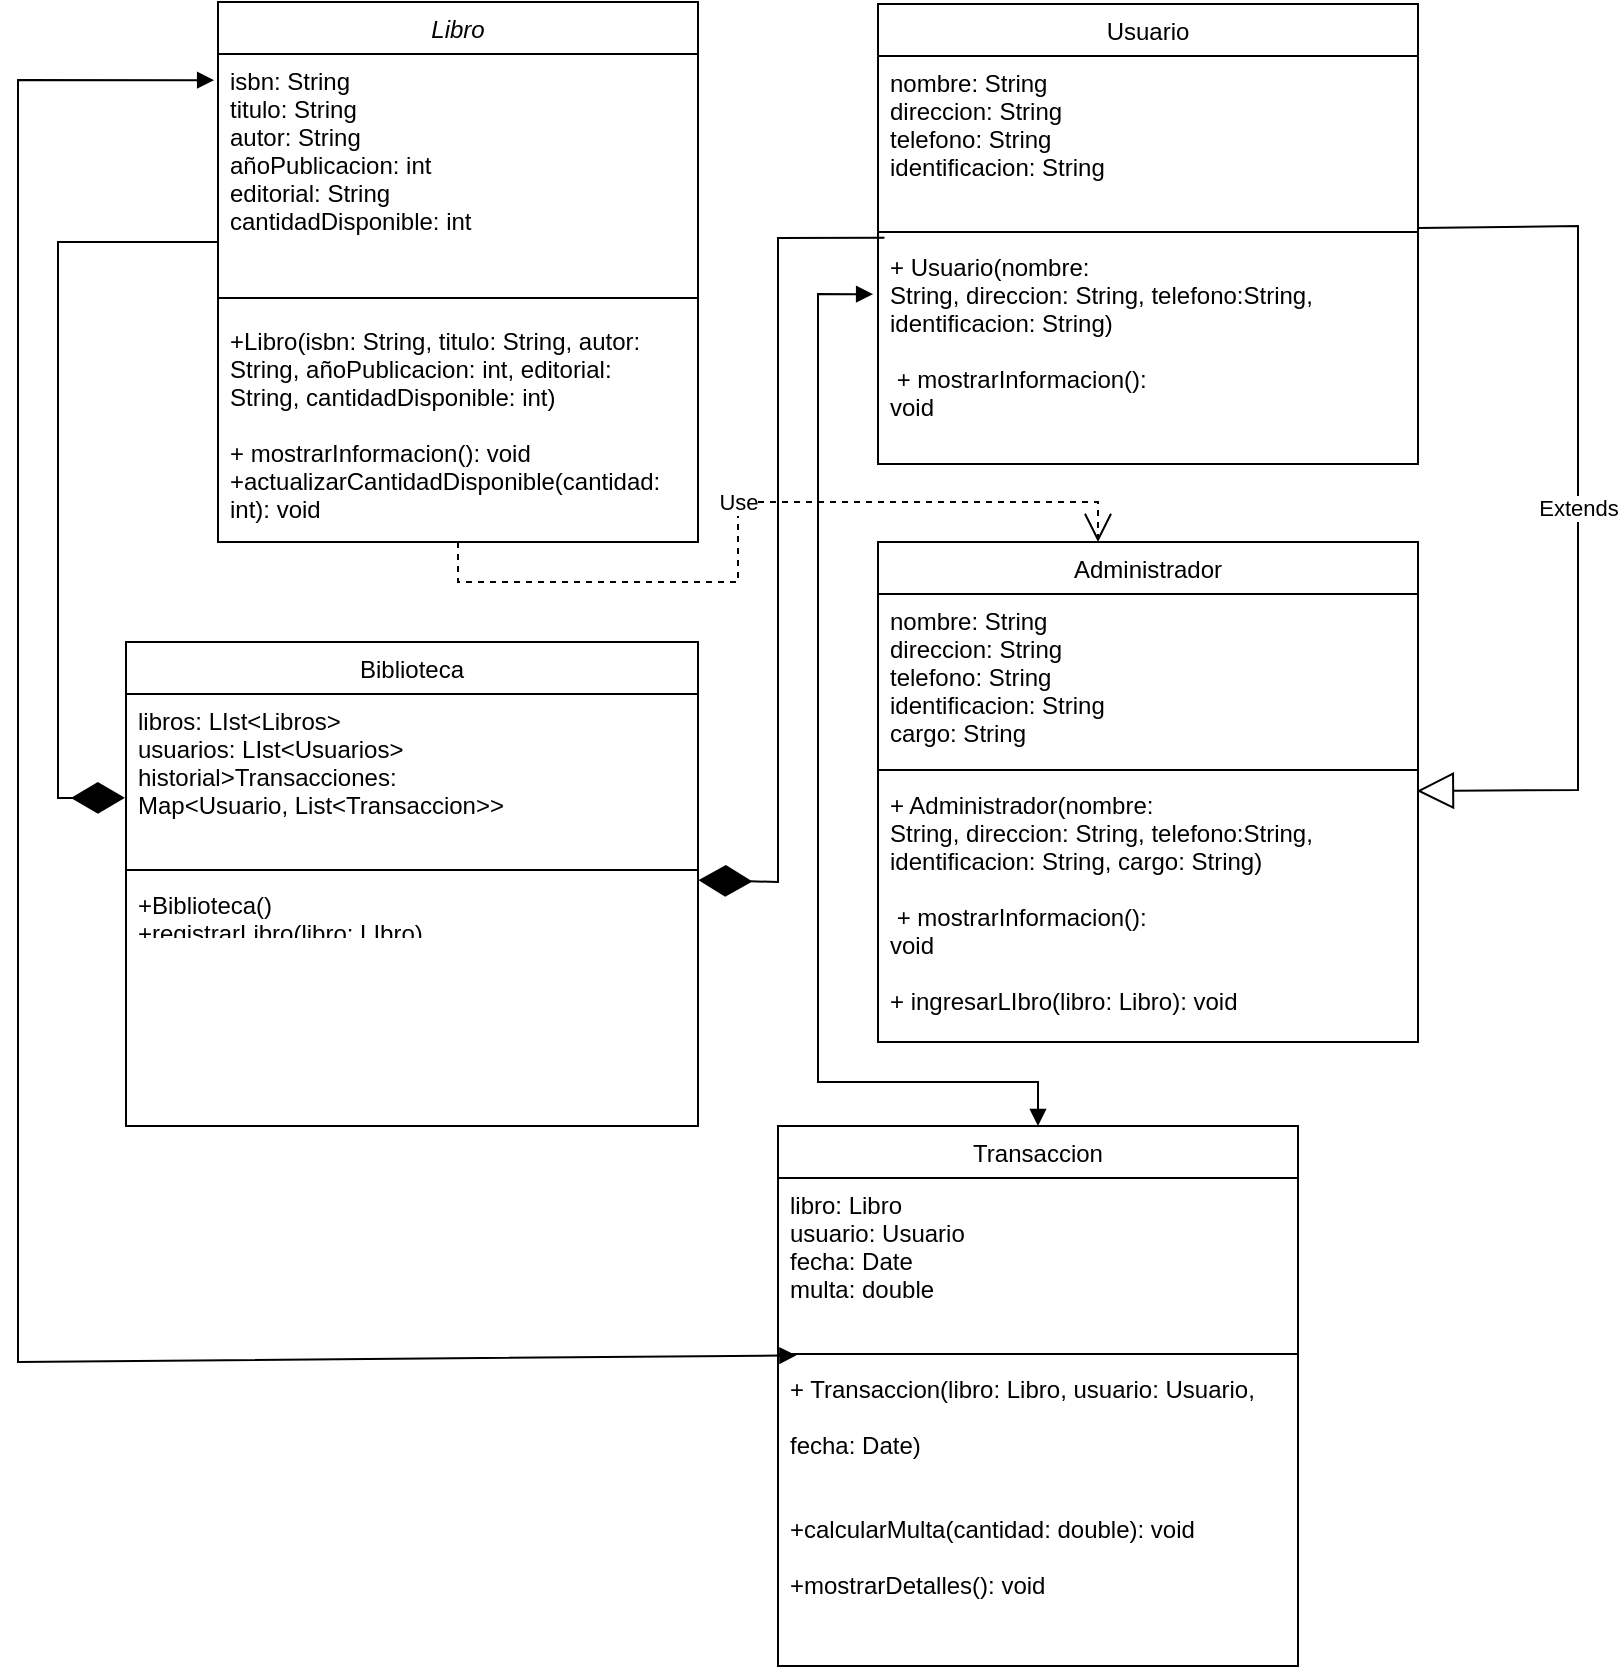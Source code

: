 <mxfile version="23.1.8" type="device">
  <diagram id="C5RBs43oDa-KdzZeNtuy" name="Page-1">
    <mxGraphModel dx="1395" dy="615" grid="1" gridSize="10" guides="1" tooltips="1" connect="1" arrows="1" fold="1" page="1" pageScale="1" pageWidth="827" pageHeight="1169" math="0" shadow="0">
      <root>
        <mxCell id="WIyWlLk6GJQsqaUBKTNV-0" />
        <mxCell id="WIyWlLk6GJQsqaUBKTNV-1" parent="WIyWlLk6GJQsqaUBKTNV-0" />
        <mxCell id="zkfFHV4jXpPFQw0GAbJ--0" value="Libro" style="swimlane;fontStyle=2;align=center;verticalAlign=top;childLayout=stackLayout;horizontal=1;startSize=26;horizontalStack=0;resizeParent=1;resizeLast=0;collapsible=1;marginBottom=0;rounded=0;shadow=0;strokeWidth=1;" parent="WIyWlLk6GJQsqaUBKTNV-1" vertex="1">
          <mxGeometry x="120" y="40" width="240" height="270" as="geometry">
            <mxRectangle x="230" y="140" width="160" height="26" as="alternateBounds" />
          </mxGeometry>
        </mxCell>
        <mxCell id="zkfFHV4jXpPFQw0GAbJ--1" value="isbn: String&#xa;titulo: String&#xa;autor: String&#xa;añoPublicacion: int&#xa;editorial: String&#xa;cantidadDisponible: int&#xa;" style="text;align=left;verticalAlign=top;spacingLeft=4;spacingRight=4;overflow=hidden;rotatable=0;points=[[0,0.5],[1,0.5]];portConstraint=eastwest;" parent="zkfFHV4jXpPFQw0GAbJ--0" vertex="1">
          <mxGeometry y="26" width="240" height="114" as="geometry" />
        </mxCell>
        <mxCell id="zkfFHV4jXpPFQw0GAbJ--4" value="" style="line;html=1;strokeWidth=1;align=left;verticalAlign=middle;spacingTop=-1;spacingLeft=3;spacingRight=3;rotatable=0;labelPosition=right;points=[];portConstraint=eastwest;" parent="zkfFHV4jXpPFQw0GAbJ--0" vertex="1">
          <mxGeometry y="140" width="240" height="16" as="geometry" />
        </mxCell>
        <mxCell id="zkfFHV4jXpPFQw0GAbJ--5" value="+Libro(isbn: String, titulo: String, autor: &#xa;String, añoPublicacion: int, editorial:&#xa;String, cantidadDisponible: int)&#xa;&#xa;+ mostrarInformacion(): void&#xa;+actualizarCantidadDisponible(cantidad: &#xa;int): void&#xa;:&#xa;&#xa;" style="text;align=left;verticalAlign=top;spacingLeft=4;spacingRight=4;overflow=hidden;rotatable=0;points=[[0,0.5],[1,0.5]];portConstraint=eastwest;" parent="zkfFHV4jXpPFQw0GAbJ--0" vertex="1">
          <mxGeometry y="156" width="240" height="104" as="geometry" />
        </mxCell>
        <mxCell id="zkfFHV4jXpPFQw0GAbJ--6" value="Transaccion" style="swimlane;fontStyle=0;align=center;verticalAlign=top;childLayout=stackLayout;horizontal=1;startSize=26;horizontalStack=0;resizeParent=1;resizeLast=0;collapsible=1;marginBottom=0;rounded=0;shadow=0;strokeWidth=1;" parent="WIyWlLk6GJQsqaUBKTNV-1" vertex="1">
          <mxGeometry x="400" y="602" width="260" height="270" as="geometry">
            <mxRectangle x="130" y="380" width="160" height="26" as="alternateBounds" />
          </mxGeometry>
        </mxCell>
        <mxCell id="zkfFHV4jXpPFQw0GAbJ--7" value="libro: Libro&#xa;usuario: Usuario&#xa;fecha: Date&#xa;multa: double" style="text;align=left;verticalAlign=top;spacingLeft=4;spacingRight=4;overflow=hidden;rotatable=0;points=[[0,0.5],[1,0.5]];portConstraint=eastwest;" parent="zkfFHV4jXpPFQw0GAbJ--6" vertex="1">
          <mxGeometry y="26" width="260" height="84" as="geometry" />
        </mxCell>
        <mxCell id="zkfFHV4jXpPFQw0GAbJ--9" value="" style="line;html=1;strokeWidth=1;align=left;verticalAlign=middle;spacingTop=-1;spacingLeft=3;spacingRight=3;rotatable=0;labelPosition=right;points=[];portConstraint=eastwest;" parent="zkfFHV4jXpPFQw0GAbJ--6" vertex="1">
          <mxGeometry y="110" width="260" height="8" as="geometry" />
        </mxCell>
        <mxCell id="VN-bMj4uH44U7cWZKBsu-9" value="+ Transaccion(libro: Libro, usuario: Usuario,&#xa;&#xa;fecha: Date)&#xa;&#xa;&#xa;+calcularMulta(cantidad: double): void&#xa;&#xa;+mostrarDetalles(): void" style="text;align=left;verticalAlign=top;spacingLeft=4;spacingRight=4;overflow=hidden;rotatable=0;points=[[0,0.5],[1,0.5]];portConstraint=eastwest;" vertex="1" parent="zkfFHV4jXpPFQw0GAbJ--6">
          <mxGeometry y="118" width="260" height="132" as="geometry" />
        </mxCell>
        <mxCell id="zkfFHV4jXpPFQw0GAbJ--17" value="Usuario" style="swimlane;fontStyle=0;align=center;verticalAlign=top;childLayout=stackLayout;horizontal=1;startSize=26;horizontalStack=0;resizeParent=1;resizeLast=0;collapsible=1;marginBottom=0;rounded=0;shadow=0;strokeWidth=1;" parent="WIyWlLk6GJQsqaUBKTNV-1" vertex="1">
          <mxGeometry x="450" y="41" width="270" height="230" as="geometry">
            <mxRectangle x="550" y="140" width="160" height="26" as="alternateBounds" />
          </mxGeometry>
        </mxCell>
        <mxCell id="zkfFHV4jXpPFQw0GAbJ--18" value="nombre: String                 &#xa;direccion: String              &#xa;telefono: String               &#xa;identificacion: String" style="text;align=left;verticalAlign=top;spacingLeft=4;spacingRight=4;overflow=hidden;rotatable=0;points=[[0,0.5],[1,0.5]];portConstraint=eastwest;" parent="zkfFHV4jXpPFQw0GAbJ--17" vertex="1">
          <mxGeometry y="26" width="270" height="84" as="geometry" />
        </mxCell>
        <mxCell id="zkfFHV4jXpPFQw0GAbJ--23" value="" style="line;html=1;strokeWidth=1;align=left;verticalAlign=middle;spacingTop=-1;spacingLeft=3;spacingRight=3;rotatable=0;labelPosition=right;points=[];portConstraint=eastwest;" parent="zkfFHV4jXpPFQw0GAbJ--17" vertex="1">
          <mxGeometry y="110" width="270" height="8" as="geometry" />
        </mxCell>
        <mxCell id="zkfFHV4jXpPFQw0GAbJ--24" value="+ Usuario(nombre:&#xa;String, direccion: String, telefono:String, &#xa;identificacion: String)&#xa;&#xa; + mostrarInformacion():&#xa;void  " style="text;align=left;verticalAlign=top;spacingLeft=4;spacingRight=4;overflow=hidden;rotatable=0;points=[[0,0.5],[1,0.5]];portConstraint=eastwest;" parent="zkfFHV4jXpPFQw0GAbJ--17" vertex="1">
          <mxGeometry y="118" width="270" height="112" as="geometry" />
        </mxCell>
        <mxCell id="VN-bMj4uH44U7cWZKBsu-2" value="Biblioteca" style="swimlane;fontStyle=0;align=center;verticalAlign=top;childLayout=stackLayout;horizontal=1;startSize=26;horizontalStack=0;resizeParent=1;resizeLast=0;collapsible=1;marginBottom=0;rounded=0;shadow=0;strokeWidth=1;" vertex="1" parent="WIyWlLk6GJQsqaUBKTNV-1">
          <mxGeometry x="74" y="360" width="286" height="242" as="geometry">
            <mxRectangle x="130" y="380" width="160" height="26" as="alternateBounds" />
          </mxGeometry>
        </mxCell>
        <mxCell id="VN-bMj4uH44U7cWZKBsu-3" value="libros: LIst&lt;Libros&gt;&#xa;usuarios: LIst&lt;Usuarios&gt;&#xa;historial&gt;Transacciones:&#xa;Map&lt;Usuario, List&lt;Transaccion&gt;&gt;" style="text;align=left;verticalAlign=top;spacingLeft=4;spacingRight=4;overflow=hidden;rotatable=0;points=[[0,0.5],[1,0.5]];portConstraint=eastwest;" vertex="1" parent="VN-bMj4uH44U7cWZKBsu-2">
          <mxGeometry y="26" width="286" height="84" as="geometry" />
        </mxCell>
        <mxCell id="VN-bMj4uH44U7cWZKBsu-5" value="" style="line;html=1;strokeWidth=1;align=left;verticalAlign=middle;spacingTop=-1;spacingLeft=3;spacingRight=3;rotatable=0;labelPosition=right;points=[];portConstraint=eastwest;" vertex="1" parent="VN-bMj4uH44U7cWZKBsu-2">
          <mxGeometry y="110" width="286" height="8" as="geometry" />
        </mxCell>
        <mxCell id="VN-bMj4uH44U7cWZKBsu-7" value="+Biblioteca()&#xa;+registrarLibro(libro: LIbro)&#xa;registrarUsuario(usuario:Usuario)" style="text;align=left;verticalAlign=top;spacingLeft=4;spacingRight=4;overflow=hidden;rotatable=0;points=[[0,0.5],[1,0.5]];portConstraint=eastwest;" vertex="1" parent="VN-bMj4uH44U7cWZKBsu-2">
          <mxGeometry y="118" width="286" height="26" as="geometry" />
        </mxCell>
        <mxCell id="VN-bMj4uH44U7cWZKBsu-10" value="Administrador" style="swimlane;fontStyle=0;align=center;verticalAlign=top;childLayout=stackLayout;horizontal=1;startSize=26;horizontalStack=0;resizeParent=1;resizeLast=0;collapsible=1;marginBottom=0;rounded=0;shadow=0;strokeWidth=1;" vertex="1" parent="WIyWlLk6GJQsqaUBKTNV-1">
          <mxGeometry x="450" y="310" width="270" height="250" as="geometry">
            <mxRectangle x="550" y="140" width="160" height="26" as="alternateBounds" />
          </mxGeometry>
        </mxCell>
        <mxCell id="VN-bMj4uH44U7cWZKBsu-11" value="nombre: String                 &#xa;direccion: String              &#xa;telefono: String               &#xa;identificacion: String&#xa;cargo: String" style="text;align=left;verticalAlign=top;spacingLeft=4;spacingRight=4;overflow=hidden;rotatable=0;points=[[0,0.5],[1,0.5]];portConstraint=eastwest;" vertex="1" parent="VN-bMj4uH44U7cWZKBsu-10">
          <mxGeometry y="26" width="270" height="84" as="geometry" />
        </mxCell>
        <mxCell id="VN-bMj4uH44U7cWZKBsu-12" value="" style="line;html=1;strokeWidth=1;align=left;verticalAlign=middle;spacingTop=-1;spacingLeft=3;spacingRight=3;rotatable=0;labelPosition=right;points=[];portConstraint=eastwest;" vertex="1" parent="VN-bMj4uH44U7cWZKBsu-10">
          <mxGeometry y="110" width="270" height="8" as="geometry" />
        </mxCell>
        <mxCell id="VN-bMj4uH44U7cWZKBsu-13" value="+ Administrador(nombre:&#xa;String, direccion: String, telefono:String, &#xa;identificacion: String, cargo: String)&#xa;&#xa; + mostrarInformacion():&#xa;void  &#xa;&#xa;+ ingresarLIbro(libro: Libro): void&#xa;" style="text;align=left;verticalAlign=top;spacingLeft=4;spacingRight=4;overflow=hidden;rotatable=0;points=[[0,0.5],[1,0.5]];portConstraint=eastwest;" vertex="1" parent="VN-bMj4uH44U7cWZKBsu-10">
          <mxGeometry y="118" width="270" height="132" as="geometry" />
        </mxCell>
        <mxCell id="VN-bMj4uH44U7cWZKBsu-14" value="Extends" style="endArrow=block;endSize=16;endFill=0;html=1;rounded=0;exitX=1.001;exitY=1.024;exitDx=0;exitDy=0;exitPerimeter=0;entryX=0.998;entryY=0.049;entryDx=0;entryDy=0;entryPerimeter=0;" edge="1" parent="WIyWlLk6GJQsqaUBKTNV-1" source="zkfFHV4jXpPFQw0GAbJ--18" target="VN-bMj4uH44U7cWZKBsu-13">
          <mxGeometry width="160" relative="1" as="geometry">
            <mxPoint x="530" y="460" as="sourcePoint" />
            <mxPoint x="690" y="460" as="targetPoint" />
            <Array as="points">
              <mxPoint x="800" y="152" />
              <mxPoint x="800" y="434" />
            </Array>
          </mxGeometry>
        </mxCell>
        <mxCell id="VN-bMj4uH44U7cWZKBsu-15" value="" style="endArrow=diamondThin;endFill=1;endSize=24;html=1;rounded=0;entryX=-0.002;entryY=0.618;entryDx=0;entryDy=0;exitX=0;exitY=0.825;exitDx=0;exitDy=0;exitPerimeter=0;entryPerimeter=0;" edge="1" parent="WIyWlLk6GJQsqaUBKTNV-1" source="zkfFHV4jXpPFQw0GAbJ--1" target="VN-bMj4uH44U7cWZKBsu-3">
          <mxGeometry width="160" relative="1" as="geometry">
            <mxPoint x="60" y="330" as="sourcePoint" />
            <mxPoint x="220" y="330" as="targetPoint" />
            <Array as="points">
              <mxPoint x="40" y="160" />
              <mxPoint x="40" y="438" />
            </Array>
          </mxGeometry>
        </mxCell>
        <mxCell id="VN-bMj4uH44U7cWZKBsu-16" value="" style="endArrow=diamondThin;endFill=1;endSize=24;html=1;rounded=0;entryX=1.001;entryY=0.041;entryDx=0;entryDy=0;entryPerimeter=0;exitX=0.012;exitY=1.082;exitDx=0;exitDy=0;exitPerimeter=0;" edge="1" parent="WIyWlLk6GJQsqaUBKTNV-1" source="zkfFHV4jXpPFQw0GAbJ--18" target="VN-bMj4uH44U7cWZKBsu-7">
          <mxGeometry width="160" relative="1" as="geometry">
            <mxPoint x="600" y="270" as="sourcePoint" />
            <mxPoint x="760" y="270" as="targetPoint" />
            <Array as="points">
              <mxPoint x="400" y="158" />
              <mxPoint x="400" y="260" />
              <mxPoint x="400" y="340" />
              <mxPoint x="400" y="480" />
            </Array>
          </mxGeometry>
        </mxCell>
        <mxCell id="VN-bMj4uH44U7cWZKBsu-17" value="" style="endArrow=block;startArrow=block;endFill=1;startFill=1;html=1;rounded=0;exitX=-0.003;exitY=-0.025;exitDx=0;exitDy=0;exitPerimeter=0;entryX=-0.008;entryY=0.115;entryDx=0;entryDy=0;entryPerimeter=0;" edge="1" parent="WIyWlLk6GJQsqaUBKTNV-1" target="zkfFHV4jXpPFQw0GAbJ--1">
          <mxGeometry width="160" relative="1" as="geometry">
            <mxPoint x="409.22" y="716.7" as="sourcePoint" />
            <mxPoint x="125.68" y="87.318" as="targetPoint" />
            <Array as="points">
              <mxPoint x="20" y="720" />
              <mxPoint x="20" y="450" />
              <mxPoint x="20" y="79" />
            </Array>
          </mxGeometry>
        </mxCell>
        <mxCell id="VN-bMj4uH44U7cWZKBsu-18" value="" style="endArrow=block;startArrow=block;endFill=1;startFill=1;html=1;rounded=0;exitX=0.5;exitY=0;exitDx=0;exitDy=0;entryX=-0.009;entryY=0.242;entryDx=0;entryDy=0;entryPerimeter=0;" edge="1" parent="WIyWlLk6GJQsqaUBKTNV-1" source="zkfFHV4jXpPFQw0GAbJ--6" target="zkfFHV4jXpPFQw0GAbJ--24">
          <mxGeometry width="160" relative="1" as="geometry">
            <mxPoint x="600" y="620" as="sourcePoint" />
            <mxPoint x="760" y="620" as="targetPoint" />
            <Array as="points">
              <mxPoint x="530" y="580" />
              <mxPoint x="420" y="580" />
              <mxPoint x="420" y="186" />
            </Array>
          </mxGeometry>
        </mxCell>
        <mxCell id="VN-bMj4uH44U7cWZKBsu-19" value="Use" style="endArrow=open;endSize=12;dashed=1;html=1;rounded=0;exitX=0.5;exitY=1;exitDx=0;exitDy=0;" edge="1" parent="WIyWlLk6GJQsqaUBKTNV-1" source="zkfFHV4jXpPFQw0GAbJ--0">
          <mxGeometry width="160" relative="1" as="geometry">
            <mxPoint x="586" y="310" as="sourcePoint" />
            <mxPoint x="560" y="310" as="targetPoint" />
            <Array as="points">
              <mxPoint x="240" y="330" />
              <mxPoint x="380" y="330" />
              <mxPoint x="380" y="290" />
              <mxPoint x="560" y="290" />
            </Array>
          </mxGeometry>
        </mxCell>
      </root>
    </mxGraphModel>
  </diagram>
</mxfile>
